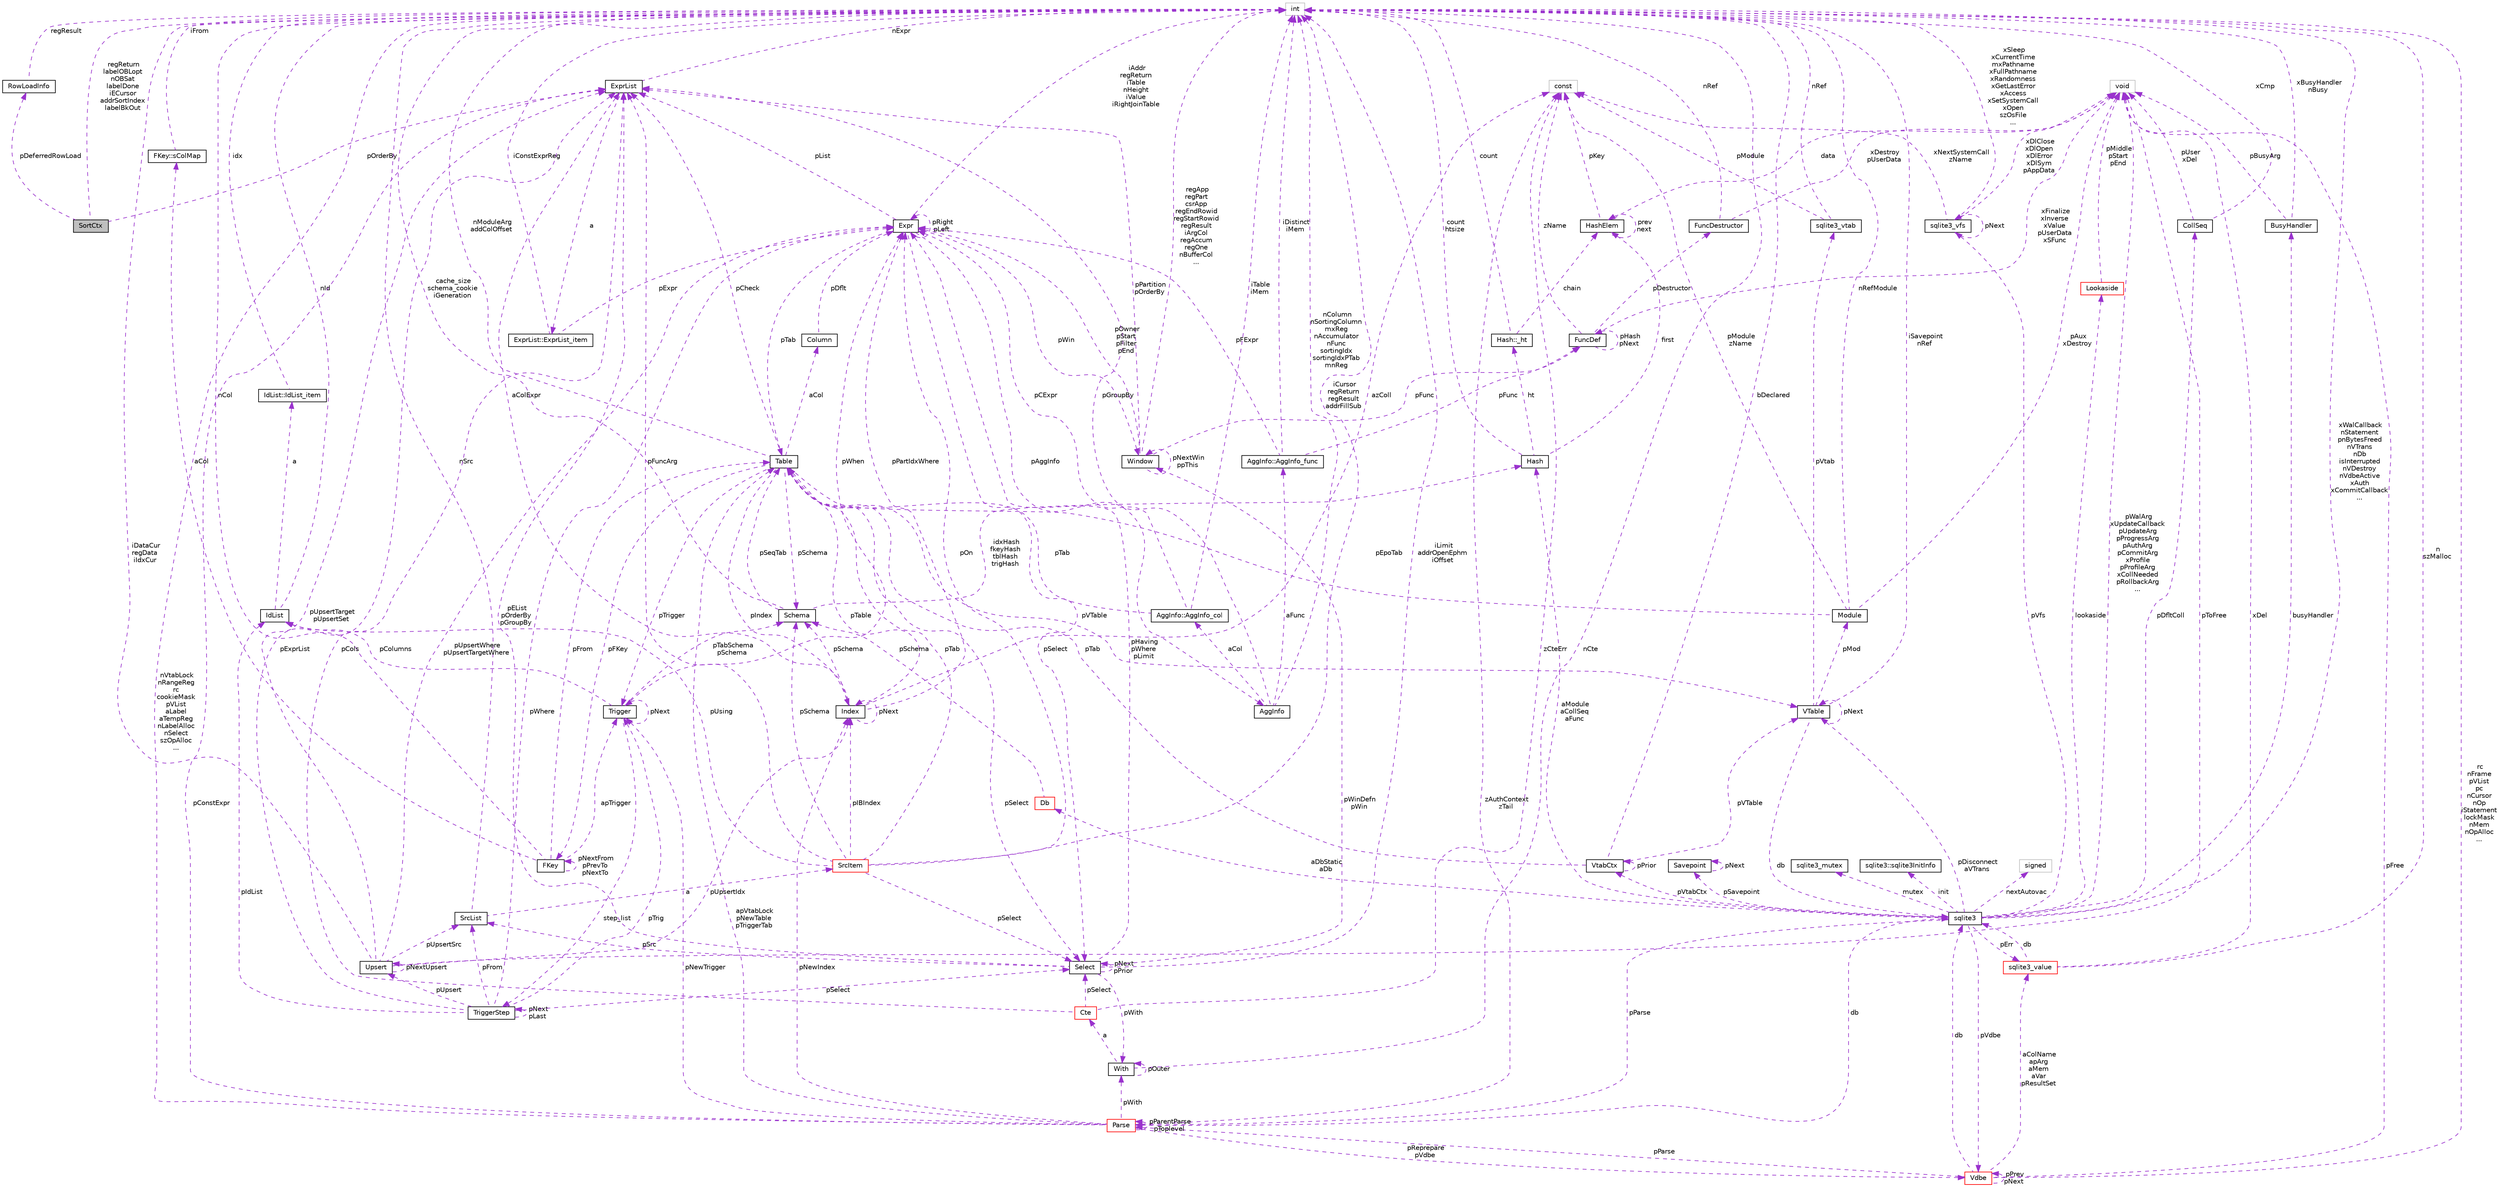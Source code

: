 digraph "SortCtx"
{
 // LATEX_PDF_SIZE
  edge [fontname="Helvetica",fontsize="10",labelfontname="Helvetica",labelfontsize="10"];
  node [fontname="Helvetica",fontsize="10",shape=record];
  Node1 [label="SortCtx",height=0.2,width=0.4,color="black", fillcolor="grey75", style="filled", fontcolor="black",tooltip=" "];
  Node2 -> Node1 [dir="back",color="darkorchid3",fontsize="10",style="dashed",label=" pDeferredRowLoad" ,fontname="Helvetica"];
  Node2 [label="RowLoadInfo",height=0.2,width=0.4,color="black", fillcolor="white", style="filled",URL="$structRowLoadInfo.html",tooltip=" "];
  Node3 -> Node2 [dir="back",color="darkorchid3",fontsize="10",style="dashed",label=" regResult" ,fontname="Helvetica"];
  Node3 [label="int",height=0.2,width=0.4,color="grey75", fillcolor="white", style="filled",tooltip=" "];
  Node3 -> Node1 [dir="back",color="darkorchid3",fontsize="10",style="dashed",label=" regReturn\nlabelOBLopt\nnOBSat\nlabelDone\niECursor\naddrSortIndex\nlabelBkOut" ,fontname="Helvetica"];
  Node4 -> Node1 [dir="back",color="darkorchid3",fontsize="10",style="dashed",label=" pOrderBy" ,fontname="Helvetica"];
  Node4 [label="ExprList",height=0.2,width=0.4,color="black", fillcolor="white", style="filled",URL="$structExprList.html",tooltip=" "];
  Node5 -> Node4 [dir="back",color="darkorchid3",fontsize="10",style="dashed",label=" a" ,fontname="Helvetica"];
  Node5 [label="ExprList::ExprList_item",height=0.2,width=0.4,color="black", fillcolor="white", style="filled",URL="$structExprList_1_1ExprList__item.html",tooltip=" "];
  Node6 -> Node5 [dir="back",color="darkorchid3",fontsize="10",style="dashed",label=" pExpr" ,fontname="Helvetica"];
  Node6 [label="Expr",height=0.2,width=0.4,color="black", fillcolor="white", style="filled",URL="$structExpr.html",tooltip=" "];
  Node7 -> Node6 [dir="back",color="darkorchid3",fontsize="10",style="dashed",label=" pAggInfo" ,fontname="Helvetica"];
  Node7 [label="AggInfo",height=0.2,width=0.4,color="black", fillcolor="white", style="filled",URL="$structAggInfo.html",tooltip=" "];
  Node8 -> Node7 [dir="back",color="darkorchid3",fontsize="10",style="dashed",label=" aCol" ,fontname="Helvetica"];
  Node8 [label="AggInfo::AggInfo_col",height=0.2,width=0.4,color="black", fillcolor="white", style="filled",URL="$structAggInfo_1_1AggInfo__col.html",tooltip=" "];
  Node6 -> Node8 [dir="back",color="darkorchid3",fontsize="10",style="dashed",label=" pCExpr" ,fontname="Helvetica"];
  Node3 -> Node8 [dir="back",color="darkorchid3",fontsize="10",style="dashed",label=" iTable\niMem" ,fontname="Helvetica"];
  Node9 -> Node8 [dir="back",color="darkorchid3",fontsize="10",style="dashed",label=" pTab" ,fontname="Helvetica"];
  Node9 [label="Table",height=0.2,width=0.4,color="black", fillcolor="white", style="filled",URL="$structTable.html",tooltip=" "];
  Node10 -> Node9 [dir="back",color="darkorchid3",fontsize="10",style="dashed",label=" pSchema" ,fontname="Helvetica"];
  Node10 [label="Schema",height=0.2,width=0.4,color="black", fillcolor="white", style="filled",URL="$structSchema.html",tooltip=" "];
  Node3 -> Node10 [dir="back",color="darkorchid3",fontsize="10",style="dashed",label=" cache_size\nschema_cookie\niGeneration" ,fontname="Helvetica"];
  Node9 -> Node10 [dir="back",color="darkorchid3",fontsize="10",style="dashed",label=" pSeqTab" ,fontname="Helvetica"];
  Node11 -> Node10 [dir="back",color="darkorchid3",fontsize="10",style="dashed",label=" idxHash\nfkeyHash\ntblHash\ntrigHash" ,fontname="Helvetica"];
  Node11 [label="Hash",height=0.2,width=0.4,color="black", fillcolor="white", style="filled",URL="$structHash.html",tooltip=" "];
  Node12 -> Node11 [dir="back",color="darkorchid3",fontsize="10",style="dashed",label=" ht" ,fontname="Helvetica"];
  Node12 [label="Hash::_ht",height=0.2,width=0.4,color="black", fillcolor="white", style="filled",URL="$structHash_1_1__ht.html",tooltip=" "];
  Node3 -> Node12 [dir="back",color="darkorchid3",fontsize="10",style="dashed",label=" count" ,fontname="Helvetica"];
  Node13 -> Node12 [dir="back",color="darkorchid3",fontsize="10",style="dashed",label=" chain" ,fontname="Helvetica"];
  Node13 [label="HashElem",height=0.2,width=0.4,color="black", fillcolor="white", style="filled",URL="$structHashElem.html",tooltip=" "];
  Node14 -> Node13 [dir="back",color="darkorchid3",fontsize="10",style="dashed",label=" data" ,fontname="Helvetica"];
  Node14 [label="void",height=0.2,width=0.4,color="grey75", fillcolor="white", style="filled",tooltip=" "];
  Node13 -> Node13 [dir="back",color="darkorchid3",fontsize="10",style="dashed",label=" prev\nnext" ,fontname="Helvetica"];
  Node15 -> Node13 [dir="back",color="darkorchid3",fontsize="10",style="dashed",label=" pKey" ,fontname="Helvetica"];
  Node15 [label="const",height=0.2,width=0.4,color="grey75", fillcolor="white", style="filled",tooltip=" "];
  Node3 -> Node11 [dir="back",color="darkorchid3",fontsize="10",style="dashed",label=" count\nhtsize" ,fontname="Helvetica"];
  Node13 -> Node11 [dir="back",color="darkorchid3",fontsize="10",style="dashed",label=" first" ,fontname="Helvetica"];
  Node16 -> Node9 [dir="back",color="darkorchid3",fontsize="10",style="dashed",label=" aCol" ,fontname="Helvetica"];
  Node16 [label="Column",height=0.2,width=0.4,color="black", fillcolor="white", style="filled",URL="$structColumn.html",tooltip=" "];
  Node6 -> Node16 [dir="back",color="darkorchid3",fontsize="10",style="dashed",label=" pDflt" ,fontname="Helvetica"];
  Node17 -> Node9 [dir="back",color="darkorchid3",fontsize="10",style="dashed",label=" pFKey" ,fontname="Helvetica"];
  Node17 [label="FKey",height=0.2,width=0.4,color="black", fillcolor="white", style="filled",URL="$structFKey.html",tooltip=" "];
  Node18 -> Node17 [dir="back",color="darkorchid3",fontsize="10",style="dashed",label=" aCol" ,fontname="Helvetica"];
  Node18 [label="FKey::sColMap",height=0.2,width=0.4,color="black", fillcolor="white", style="filled",URL="$structFKey_1_1sColMap.html",tooltip=" "];
  Node3 -> Node18 [dir="back",color="darkorchid3",fontsize="10",style="dashed",label=" iFrom" ,fontname="Helvetica"];
  Node17 -> Node17 [dir="back",color="darkorchid3",fontsize="10",style="dashed",label=" pNextFrom\npPrevTo\npNextTo" ,fontname="Helvetica"];
  Node3 -> Node17 [dir="back",color="darkorchid3",fontsize="10",style="dashed",label=" nCol" ,fontname="Helvetica"];
  Node9 -> Node17 [dir="back",color="darkorchid3",fontsize="10",style="dashed",label=" pFrom" ,fontname="Helvetica"];
  Node19 -> Node17 [dir="back",color="darkorchid3",fontsize="10",style="dashed",label=" apTrigger" ,fontname="Helvetica"];
  Node19 [label="Trigger",height=0.2,width=0.4,color="black", fillcolor="white", style="filled",URL="$structTrigger.html",tooltip=" "];
  Node20 -> Node19 [dir="back",color="darkorchid3",fontsize="10",style="dashed",label=" step_list" ,fontname="Helvetica"];
  Node20 [label="TriggerStep",height=0.2,width=0.4,color="black", fillcolor="white", style="filled",URL="$structTriggerStep.html",tooltip=" "];
  Node20 -> Node20 [dir="back",color="darkorchid3",fontsize="10",style="dashed",label=" pNext\npLast" ,fontname="Helvetica"];
  Node6 -> Node20 [dir="back",color="darkorchid3",fontsize="10",style="dashed",label=" pWhere" ,fontname="Helvetica"];
  Node21 -> Node20 [dir="back",color="darkorchid3",fontsize="10",style="dashed",label=" pIdList" ,fontname="Helvetica"];
  Node21 [label="IdList",height=0.2,width=0.4,color="black", fillcolor="white", style="filled",URL="$structIdList.html",tooltip=" "];
  Node22 -> Node21 [dir="back",color="darkorchid3",fontsize="10",style="dashed",label=" a" ,fontname="Helvetica"];
  Node22 [label="IdList::IdList_item",height=0.2,width=0.4,color="black", fillcolor="white", style="filled",URL="$structIdList_1_1IdList__item.html",tooltip=" "];
  Node3 -> Node22 [dir="back",color="darkorchid3",fontsize="10",style="dashed",label=" idx" ,fontname="Helvetica"];
  Node3 -> Node21 [dir="back",color="darkorchid3",fontsize="10",style="dashed",label=" nId" ,fontname="Helvetica"];
  Node23 -> Node20 [dir="back",color="darkorchid3",fontsize="10",style="dashed",label=" pSelect" ,fontname="Helvetica"];
  Node23 [label="Select",height=0.2,width=0.4,color="black", fillcolor="white", style="filled",URL="$structSelect.html",tooltip=" "];
  Node6 -> Node23 [dir="back",color="darkorchid3",fontsize="10",style="dashed",label=" pHaving\npWhere\npLimit" ,fontname="Helvetica"];
  Node24 -> Node23 [dir="back",color="darkorchid3",fontsize="10",style="dashed",label=" pWith" ,fontname="Helvetica"];
  Node24 [label="With",height=0.2,width=0.4,color="black", fillcolor="white", style="filled",URL="$structWith.html",tooltip=" "];
  Node25 -> Node24 [dir="back",color="darkorchid3",fontsize="10",style="dashed",label=" a" ,fontname="Helvetica"];
  Node25 [label="Cte",height=0.2,width=0.4,color="red", fillcolor="white", style="filled",URL="$structCte.html",tooltip=" "];
  Node23 -> Node25 [dir="back",color="darkorchid3",fontsize="10",style="dashed",label=" pSelect" ,fontname="Helvetica"];
  Node15 -> Node25 [dir="back",color="darkorchid3",fontsize="10",style="dashed",label=" zCteErr" ,fontname="Helvetica"];
  Node4 -> Node25 [dir="back",color="darkorchid3",fontsize="10",style="dashed",label=" pCols" ,fontname="Helvetica"];
  Node24 -> Node24 [dir="back",color="darkorchid3",fontsize="10",style="dashed",label=" pOuter" ,fontname="Helvetica"];
  Node3 -> Node24 [dir="back",color="darkorchid3",fontsize="10",style="dashed",label=" nCte" ,fontname="Helvetica"];
  Node3 -> Node23 [dir="back",color="darkorchid3",fontsize="10",style="dashed",label=" iLimit\naddrOpenEphm\niOffset" ,fontname="Helvetica"];
  Node23 -> Node23 [dir="back",color="darkorchid3",fontsize="10",style="dashed",label=" pNext\npPrior" ,fontname="Helvetica"];
  Node27 -> Node23 [dir="back",color="darkorchid3",fontsize="10",style="dashed",label=" pSrc" ,fontname="Helvetica"];
  Node27 [label="SrcList",height=0.2,width=0.4,color="black", fillcolor="white", style="filled",URL="$structSrcList.html",tooltip=" "];
  Node28 -> Node27 [dir="back",color="darkorchid3",fontsize="10",style="dashed",label=" a" ,fontname="Helvetica"];
  Node28 [label="SrcItem",height=0.2,width=0.4,color="red", fillcolor="white", style="filled",URL="$structSrcItem.html",tooltip=" "];
  Node10 -> Node28 [dir="back",color="darkorchid3",fontsize="10",style="dashed",label=" pSchema" ,fontname="Helvetica"];
  Node6 -> Node28 [dir="back",color="darkorchid3",fontsize="10",style="dashed",label=" pOn" ,fontname="Helvetica"];
  Node21 -> Node28 [dir="back",color="darkorchid3",fontsize="10",style="dashed",label=" pUsing" ,fontname="Helvetica"];
  Node3 -> Node28 [dir="back",color="darkorchid3",fontsize="10",style="dashed",label=" iCursor\nregReturn\nregResult\naddrFillSub" ,fontname="Helvetica"];
  Node9 -> Node28 [dir="back",color="darkorchid3",fontsize="10",style="dashed",label=" pTab" ,fontname="Helvetica"];
  Node23 -> Node28 [dir="back",color="darkorchid3",fontsize="10",style="dashed",label=" pSelect" ,fontname="Helvetica"];
  Node29 -> Node28 [dir="back",color="darkorchid3",fontsize="10",style="dashed",label=" pIBIndex" ,fontname="Helvetica"];
  Node29 [label="Index",height=0.2,width=0.4,color="black", fillcolor="white", style="filled",URL="$structIndex.html",tooltip=" "];
  Node10 -> Node29 [dir="back",color="darkorchid3",fontsize="10",style="dashed",label=" pSchema" ,fontname="Helvetica"];
  Node6 -> Node29 [dir="back",color="darkorchid3",fontsize="10",style="dashed",label=" pPartIdxWhere" ,fontname="Helvetica"];
  Node9 -> Node29 [dir="back",color="darkorchid3",fontsize="10",style="dashed",label=" pTable" ,fontname="Helvetica"];
  Node4 -> Node29 [dir="back",color="darkorchid3",fontsize="10",style="dashed",label=" aColExpr" ,fontname="Helvetica"];
  Node15 -> Node29 [dir="back",color="darkorchid3",fontsize="10",style="dashed",label=" azColl" ,fontname="Helvetica"];
  Node29 -> Node29 [dir="back",color="darkorchid3",fontsize="10",style="dashed",label=" pNext" ,fontname="Helvetica"];
  Node4 -> Node28 [dir="back",color="darkorchid3",fontsize="10",style="dashed",label=" pFuncArg" ,fontname="Helvetica"];
  Node3 -> Node27 [dir="back",color="darkorchid3",fontsize="10",style="dashed",label=" nSrc" ,fontname="Helvetica"];
  Node4 -> Node23 [dir="back",color="darkorchid3",fontsize="10",style="dashed",label=" pEList\npOrderBy\npGroupBy" ,fontname="Helvetica"];
  Node30 -> Node23 [dir="back",color="darkorchid3",fontsize="10",style="dashed",label=" pWinDefn\npWin" ,fontname="Helvetica"];
  Node30 [label="Window",height=0.2,width=0.4,color="black", fillcolor="white", style="filled",URL="$structWindow.html",tooltip=" "];
  Node6 -> Node30 [dir="back",color="darkorchid3",fontsize="10",style="dashed",label=" pOwner\npStart\npFilter\npEnd" ,fontname="Helvetica"];
  Node3 -> Node30 [dir="back",color="darkorchid3",fontsize="10",style="dashed",label=" regApp\nregPart\ncsrApp\nregEndRowid\nregStartRowid\nregResult\niArgCol\nregAccum\nregOne\nnBufferCol\n..." ,fontname="Helvetica"];
  Node4 -> Node30 [dir="back",color="darkorchid3",fontsize="10",style="dashed",label=" pPartition\npOrderBy" ,fontname="Helvetica"];
  Node31 -> Node30 [dir="back",color="darkorchid3",fontsize="10",style="dashed",label=" pFunc" ,fontname="Helvetica"];
  Node31 [label="FuncDef",height=0.2,width=0.4,color="black", fillcolor="white", style="filled",URL="$structFuncDef.html",tooltip=" "];
  Node14 -> Node31 [dir="back",color="darkorchid3",fontsize="10",style="dashed",label=" xFinalize\nxInverse\nxValue\npUserData\nxSFunc" ,fontname="Helvetica"];
  Node32 -> Node31 [dir="back",color="darkorchid3",fontsize="10",style="dashed",label=" pDestructor" ,fontname="Helvetica"];
  Node32 [label="FuncDestructor",height=0.2,width=0.4,color="black", fillcolor="white", style="filled",URL="$structFuncDestructor.html",tooltip=" "];
  Node14 -> Node32 [dir="back",color="darkorchid3",fontsize="10",style="dashed",label=" xDestroy\npUserData" ,fontname="Helvetica"];
  Node3 -> Node32 [dir="back",color="darkorchid3",fontsize="10",style="dashed",label=" nRef" ,fontname="Helvetica"];
  Node15 -> Node31 [dir="back",color="darkorchid3",fontsize="10",style="dashed",label=" zName" ,fontname="Helvetica"];
  Node31 -> Node31 [dir="back",color="darkorchid3",fontsize="10",style="dashed",label=" pHash\npNext" ,fontname="Helvetica"];
  Node30 -> Node30 [dir="back",color="darkorchid3",fontsize="10",style="dashed",label=" pNextWin\nppThis" ,fontname="Helvetica"];
  Node19 -> Node20 [dir="back",color="darkorchid3",fontsize="10",style="dashed",label=" pTrig" ,fontname="Helvetica"];
  Node27 -> Node20 [dir="back",color="darkorchid3",fontsize="10",style="dashed",label=" pFrom" ,fontname="Helvetica"];
  Node4 -> Node20 [dir="back",color="darkorchid3",fontsize="10",style="dashed",label=" pExprList" ,fontname="Helvetica"];
  Node33 -> Node20 [dir="back",color="darkorchid3",fontsize="10",style="dashed",label=" pUpsert" ,fontname="Helvetica"];
  Node33 [label="Upsert",height=0.2,width=0.4,color="black", fillcolor="white", style="filled",URL="$structUpsert.html",tooltip=" "];
  Node6 -> Node33 [dir="back",color="darkorchid3",fontsize="10",style="dashed",label=" pUpsertWhere\npUpsertTargetWhere" ,fontname="Helvetica"];
  Node14 -> Node33 [dir="back",color="darkorchid3",fontsize="10",style="dashed",label=" pToFree" ,fontname="Helvetica"];
  Node3 -> Node33 [dir="back",color="darkorchid3",fontsize="10",style="dashed",label=" iDataCur\nregData\niIdxCur" ,fontname="Helvetica"];
  Node27 -> Node33 [dir="back",color="darkorchid3",fontsize="10",style="dashed",label=" pUpsertSrc" ,fontname="Helvetica"];
  Node29 -> Node33 [dir="back",color="darkorchid3",fontsize="10",style="dashed",label=" pUpsertIdx" ,fontname="Helvetica"];
  Node4 -> Node33 [dir="back",color="darkorchid3",fontsize="10",style="dashed",label=" pUpsertTarget\npUpsertSet" ,fontname="Helvetica"];
  Node33 -> Node33 [dir="back",color="darkorchid3",fontsize="10",style="dashed",label=" pNextUpsert" ,fontname="Helvetica"];
  Node10 -> Node19 [dir="back",color="darkorchid3",fontsize="10",style="dashed",label=" pTabSchema\npSchema" ,fontname="Helvetica"];
  Node6 -> Node19 [dir="back",color="darkorchid3",fontsize="10",style="dashed",label=" pWhen" ,fontname="Helvetica"];
  Node21 -> Node19 [dir="back",color="darkorchid3",fontsize="10",style="dashed",label=" pColumns" ,fontname="Helvetica"];
  Node19 -> Node19 [dir="back",color="darkorchid3",fontsize="10",style="dashed",label=" pNext" ,fontname="Helvetica"];
  Node34 -> Node9 [dir="back",color="darkorchid3",fontsize="10",style="dashed",label=" pVTable" ,fontname="Helvetica"];
  Node34 [label="VTable",height=0.2,width=0.4,color="black", fillcolor="white", style="filled",URL="$structVTable.html",tooltip=" "];
  Node35 -> Node34 [dir="back",color="darkorchid3",fontsize="10",style="dashed",label=" db" ,fontname="Helvetica"];
  Node35 [label="sqlite3",height=0.2,width=0.4,color="black", fillcolor="white", style="filled",URL="$structsqlite3.html",tooltip=" "];
  Node36 -> Node35 [dir="back",color="darkorchid3",fontsize="10",style="dashed",label=" pVdbe" ,fontname="Helvetica"];
  Node36 [label="Vdbe",height=0.2,width=0.4,color="red", fillcolor="white", style="filled",URL="$structVdbe.html",tooltip=" "];
  Node36 -> Node36 [dir="back",color="darkorchid3",fontsize="10",style="dashed",label=" pPrev\npNext" ,fontname="Helvetica"];
  Node35 -> Node36 [dir="back",color="darkorchid3",fontsize="10",style="dashed",label=" db" ,fontname="Helvetica"];
  Node14 -> Node36 [dir="back",color="darkorchid3",fontsize="10",style="dashed",label=" pFree" ,fontname="Helvetica"];
  Node37 -> Node36 [dir="back",color="darkorchid3",fontsize="10",style="dashed",label=" aColName\napArg\naMem\naVar\npResultSet" ,fontname="Helvetica"];
  Node37 [label="sqlite3_value",height=0.2,width=0.4,color="red", fillcolor="white", style="filled",URL="$structsqlite3__value.html",tooltip=" "];
  Node35 -> Node37 [dir="back",color="darkorchid3",fontsize="10",style="dashed",label=" db" ,fontname="Helvetica"];
  Node14 -> Node37 [dir="back",color="darkorchid3",fontsize="10",style="dashed",label=" xDel" ,fontname="Helvetica"];
  Node3 -> Node37 [dir="back",color="darkorchid3",fontsize="10",style="dashed",label=" n\nszMalloc" ,fontname="Helvetica"];
  Node3 -> Node36 [dir="back",color="darkorchid3",fontsize="10",style="dashed",label=" rc\nnFrame\npVList\npc\nnCursor\nnOp\niStatement\nlockMask\nnMem\nnOpAlloc\n..." ,fontname="Helvetica"];
  Node79 -> Node36 [dir="back",color="darkorchid3",fontsize="10",style="dashed",label=" pParse" ,fontname="Helvetica"];
  Node79 [label="Parse",height=0.2,width=0.4,color="red", fillcolor="white", style="filled",URL="$structParse.html",tooltip=" "];
  Node36 -> Node79 [dir="back",color="darkorchid3",fontsize="10",style="dashed",label=" pReprepare\npVdbe" ,fontname="Helvetica"];
  Node35 -> Node79 [dir="back",color="darkorchid3",fontsize="10",style="dashed",label=" db" ,fontname="Helvetica"];
  Node24 -> Node79 [dir="back",color="darkorchid3",fontsize="10",style="dashed",label=" pWith" ,fontname="Helvetica"];
  Node3 -> Node79 [dir="back",color="darkorchid3",fontsize="10",style="dashed",label=" nVtabLock\nnRangeReg\nrc\ncookieMask\npVList\naLabel\naTempReg\nnLabelAlloc\nnSelect\nszOpAlloc\n..." ,fontname="Helvetica"];
  Node9 -> Node79 [dir="back",color="darkorchid3",fontsize="10",style="dashed",label=" apVtabLock\npNewTable\npTriggerTab" ,fontname="Helvetica"];
  Node19 -> Node79 [dir="back",color="darkorchid3",fontsize="10",style="dashed",label=" pNewTrigger" ,fontname="Helvetica"];
  Node29 -> Node79 [dir="back",color="darkorchid3",fontsize="10",style="dashed",label=" pNewIndex" ,fontname="Helvetica"];
  Node15 -> Node79 [dir="back",color="darkorchid3",fontsize="10",style="dashed",label=" zAuthContext\nzTail" ,fontname="Helvetica"];
  Node4 -> Node79 [dir="back",color="darkorchid3",fontsize="10",style="dashed",label=" pConstExpr" ,fontname="Helvetica"];
  Node79 -> Node79 [dir="back",color="darkorchid3",fontsize="10",style="dashed",label=" pParentParse\npToplevel" ,fontname="Helvetica"];
  Node100 -> Node35 [dir="back",color="darkorchid3",fontsize="10",style="dashed",label=" pSavepoint" ,fontname="Helvetica"];
  Node100 [label="Savepoint",height=0.2,width=0.4,color="black", fillcolor="white", style="filled",URL="$structSavepoint.html",tooltip=" "];
  Node100 -> Node100 [dir="back",color="darkorchid3",fontsize="10",style="dashed",label=" pNext" ,fontname="Helvetica"];
  Node14 -> Node35 [dir="back",color="darkorchid3",fontsize="10",style="dashed",label=" pWalArg\nxUpdateCallback\npUpdateArg\npProgressArg\npAuthArg\npCommitArg\nxProfile\npProfileArg\nxCollNeeded\npRollbackArg\n..." ,fontname="Helvetica"];
  Node101 -> Node35 [dir="back",color="darkorchid3",fontsize="10",style="dashed",label=" lookaside" ,fontname="Helvetica"];
  Node101 [label="Lookaside",height=0.2,width=0.4,color="red", fillcolor="white", style="filled",URL="$structLookaside.html",tooltip=" "];
  Node14 -> Node101 [dir="back",color="darkorchid3",fontsize="10",style="dashed",label=" pMiddle\npStart\npEnd" ,fontname="Helvetica"];
  Node37 -> Node35 [dir="back",color="darkorchid3",fontsize="10",style="dashed",label=" pErr" ,fontname="Helvetica"];
  Node46 -> Node35 [dir="back",color="darkorchid3",fontsize="10",style="dashed",label=" mutex" ,fontname="Helvetica"];
  Node46 [label="sqlite3_mutex",height=0.2,width=0.4,color="black", fillcolor="white", style="filled",URL="$structsqlite3__mutex.html",tooltip=" "];
  Node56 -> Node35 [dir="back",color="darkorchid3",fontsize="10",style="dashed",label=" pVfs" ,fontname="Helvetica"];
  Node56 [label="sqlite3_vfs",height=0.2,width=0.4,color="black", fillcolor="white", style="filled",URL="$structsqlite3__vfs.html",tooltip=" "];
  Node14 -> Node56 [dir="back",color="darkorchid3",fontsize="10",style="dashed",label=" xDlClose\nxDlOpen\nxDlError\nxDlSym\npAppData" ,fontname="Helvetica"];
  Node56 -> Node56 [dir="back",color="darkorchid3",fontsize="10",style="dashed",label=" pNext" ,fontname="Helvetica"];
  Node3 -> Node56 [dir="back",color="darkorchid3",fontsize="10",style="dashed",label=" xSleep\nxCurrentTime\nmxPathname\nxFullPathname\nxRandomness\nxGetLastError\nxAccess\nxSetSystemCall\nxOpen\nszOsFile\n..." ,fontname="Helvetica"];
  Node15 -> Node56 [dir="back",color="darkorchid3",fontsize="10",style="dashed",label=" xNextSystemCall\nzName" ,fontname="Helvetica"];
  Node103 -> Node35 [dir="back",color="darkorchid3",fontsize="10",style="dashed",label=" init" ,fontname="Helvetica"];
  Node103 [label="sqlite3::sqlite3InitInfo",height=0.2,width=0.4,color="black", fillcolor="white", style="filled",URL="$structsqlite3_1_1sqlite3InitInfo.html",tooltip=" "];
  Node104 -> Node35 [dir="back",color="darkorchid3",fontsize="10",style="dashed",label=" busyHandler" ,fontname="Helvetica"];
  Node104 [label="BusyHandler",height=0.2,width=0.4,color="black", fillcolor="white", style="filled",URL="$structBusyHandler.html",tooltip=" "];
  Node14 -> Node104 [dir="back",color="darkorchid3",fontsize="10",style="dashed",label=" pBusyArg" ,fontname="Helvetica"];
  Node3 -> Node104 [dir="back",color="darkorchid3",fontsize="10",style="dashed",label=" xBusyHandler\nnBusy" ,fontname="Helvetica"];
  Node105 -> Node35 [dir="back",color="darkorchid3",fontsize="10",style="dashed",label=" pVtabCtx" ,fontname="Helvetica"];
  Node105 [label="VtabCtx",height=0.2,width=0.4,color="black", fillcolor="white", style="filled",URL="$structVtabCtx.html",tooltip=" "];
  Node105 -> Node105 [dir="back",color="darkorchid3",fontsize="10",style="dashed",label=" pPrior" ,fontname="Helvetica"];
  Node3 -> Node105 [dir="back",color="darkorchid3",fontsize="10",style="dashed",label=" bDeclared" ,fontname="Helvetica"];
  Node34 -> Node105 [dir="back",color="darkorchid3",fontsize="10",style="dashed",label=" pVTable" ,fontname="Helvetica"];
  Node9 -> Node105 [dir="back",color="darkorchid3",fontsize="10",style="dashed",label=" pTab" ,fontname="Helvetica"];
  Node61 -> Node35 [dir="back",color="darkorchid3",fontsize="10",style="dashed",label=" pDfltColl" ,fontname="Helvetica"];
  Node61 [label="CollSeq",height=0.2,width=0.4,color="black", fillcolor="white", style="filled",URL="$structCollSeq.html",tooltip=" "];
  Node14 -> Node61 [dir="back",color="darkorchid3",fontsize="10",style="dashed",label=" pUser\nxDel" ,fontname="Helvetica"];
  Node3 -> Node61 [dir="back",color="darkorchid3",fontsize="10",style="dashed",label=" xCmp" ,fontname="Helvetica"];
  Node34 -> Node35 [dir="back",color="darkorchid3",fontsize="10",style="dashed",label=" pDisconnect\naVTrans" ,fontname="Helvetica"];
  Node3 -> Node35 [dir="back",color="darkorchid3",fontsize="10",style="dashed",label=" xWalCallback\nnStatement\npnBytesFreed\nnVTrans\nnDb\nisInterrupted\nnVDestroy\nnVdbeActive\nxAuth\nxCommitCallback\n..." ,fontname="Helvetica"];
  Node78 -> Node35 [dir="back",color="darkorchid3",fontsize="10",style="dashed",label=" nextAutovac" ,fontname="Helvetica"];
  Node78 [label="signed",height=0.2,width=0.4,color="grey75", fillcolor="white", style="filled",tooltip=" "];
  Node106 -> Node35 [dir="back",color="darkorchid3",fontsize="10",style="dashed",label=" aDbStatic\naDb" ,fontname="Helvetica"];
  Node106 [label="Db",height=0.2,width=0.4,color="red", fillcolor="white", style="filled",URL="$structDb.html",tooltip=" "];
  Node10 -> Node106 [dir="back",color="darkorchid3",fontsize="10",style="dashed",label=" pSchema" ,fontname="Helvetica"];
  Node11 -> Node35 [dir="back",color="darkorchid3",fontsize="10",style="dashed",label=" aModule\naCollSeq\naFunc" ,fontname="Helvetica"];
  Node79 -> Node35 [dir="back",color="darkorchid3",fontsize="10",style="dashed",label=" pParse" ,fontname="Helvetica"];
  Node34 -> Node34 [dir="back",color="darkorchid3",fontsize="10",style="dashed",label=" pNext" ,fontname="Helvetica"];
  Node3 -> Node34 [dir="back",color="darkorchid3",fontsize="10",style="dashed",label=" iSavepoint\nnRef" ,fontname="Helvetica"];
  Node107 -> Node34 [dir="back",color="darkorchid3",fontsize="10",style="dashed",label=" pMod" ,fontname="Helvetica"];
  Node107 [label="Module",height=0.2,width=0.4,color="black", fillcolor="white", style="filled",URL="$structModule.html",tooltip=" "];
  Node14 -> Node107 [dir="back",color="darkorchid3",fontsize="10",style="dashed",label=" pAux\nxDestroy" ,fontname="Helvetica"];
  Node3 -> Node107 [dir="back",color="darkorchid3",fontsize="10",style="dashed",label=" nRefModule" ,fontname="Helvetica"];
  Node9 -> Node107 [dir="back",color="darkorchid3",fontsize="10",style="dashed",label=" pEpoTab" ,fontname="Helvetica"];
  Node15 -> Node107 [dir="back",color="darkorchid3",fontsize="10",style="dashed",label=" pModule\nzName" ,fontname="Helvetica"];
  Node63 -> Node34 [dir="back",color="darkorchid3",fontsize="10",style="dashed",label=" pVtab" ,fontname="Helvetica"];
  Node63 [label="sqlite3_vtab",height=0.2,width=0.4,color="black", fillcolor="white", style="filled",URL="$structsqlite3__vtab.html",tooltip=" "];
  Node3 -> Node63 [dir="back",color="darkorchid3",fontsize="10",style="dashed",label=" nRef" ,fontname="Helvetica"];
  Node15 -> Node63 [dir="back",color="darkorchid3",fontsize="10",style="dashed",label=" pModule" ,fontname="Helvetica"];
  Node3 -> Node9 [dir="back",color="darkorchid3",fontsize="10",style="dashed",label=" nModuleArg\naddColOffset" ,fontname="Helvetica"];
  Node19 -> Node9 [dir="back",color="darkorchid3",fontsize="10",style="dashed",label=" pTrigger" ,fontname="Helvetica"];
  Node23 -> Node9 [dir="back",color="darkorchid3",fontsize="10",style="dashed",label=" pSelect" ,fontname="Helvetica"];
  Node4 -> Node9 [dir="back",color="darkorchid3",fontsize="10",style="dashed",label=" pCheck" ,fontname="Helvetica"];
  Node29 -> Node9 [dir="back",color="darkorchid3",fontsize="10",style="dashed",label=" pIndex" ,fontname="Helvetica"];
  Node3 -> Node7 [dir="back",color="darkorchid3",fontsize="10",style="dashed",label=" nColumn\nnSortingColumn\nmxReg\nnAccumulator\nnFunc\nsortingIdx\nsortingIdxPTab\nmnReg" ,fontname="Helvetica"];
  Node108 -> Node7 [dir="back",color="darkorchid3",fontsize="10",style="dashed",label=" aFunc" ,fontname="Helvetica"];
  Node108 [label="AggInfo::AggInfo_func",height=0.2,width=0.4,color="black", fillcolor="white", style="filled",URL="$structAggInfo_1_1AggInfo__func.html",tooltip=" "];
  Node6 -> Node108 [dir="back",color="darkorchid3",fontsize="10",style="dashed",label=" pFExpr" ,fontname="Helvetica"];
  Node3 -> Node108 [dir="back",color="darkorchid3",fontsize="10",style="dashed",label=" iDistinct\niMem" ,fontname="Helvetica"];
  Node31 -> Node108 [dir="back",color="darkorchid3",fontsize="10",style="dashed",label=" pFunc" ,fontname="Helvetica"];
  Node4 -> Node7 [dir="back",color="darkorchid3",fontsize="10",style="dashed",label=" pGroupBy" ,fontname="Helvetica"];
  Node6 -> Node6 [dir="back",color="darkorchid3",fontsize="10",style="dashed",label=" pRight\npLeft" ,fontname="Helvetica"];
  Node3 -> Node6 [dir="back",color="darkorchid3",fontsize="10",style="dashed",label=" iAddr\nregReturn\niTable\nnHeight\niValue\niRightJoinTable" ,fontname="Helvetica"];
  Node9 -> Node6 [dir="back",color="darkorchid3",fontsize="10",style="dashed",label=" pTab" ,fontname="Helvetica"];
  Node23 -> Node6 [dir="back",color="darkorchid3",fontsize="10",style="dashed",label=" pSelect" ,fontname="Helvetica"];
  Node4 -> Node6 [dir="back",color="darkorchid3",fontsize="10",style="dashed",label=" pList" ,fontname="Helvetica"];
  Node30 -> Node6 [dir="back",color="darkorchid3",fontsize="10",style="dashed",label=" pWin" ,fontname="Helvetica"];
  Node3 -> Node5 [dir="back",color="darkorchid3",fontsize="10",style="dashed",label=" iConstExprReg" ,fontname="Helvetica"];
  Node3 -> Node4 [dir="back",color="darkorchid3",fontsize="10",style="dashed",label=" nExpr" ,fontname="Helvetica"];
}
